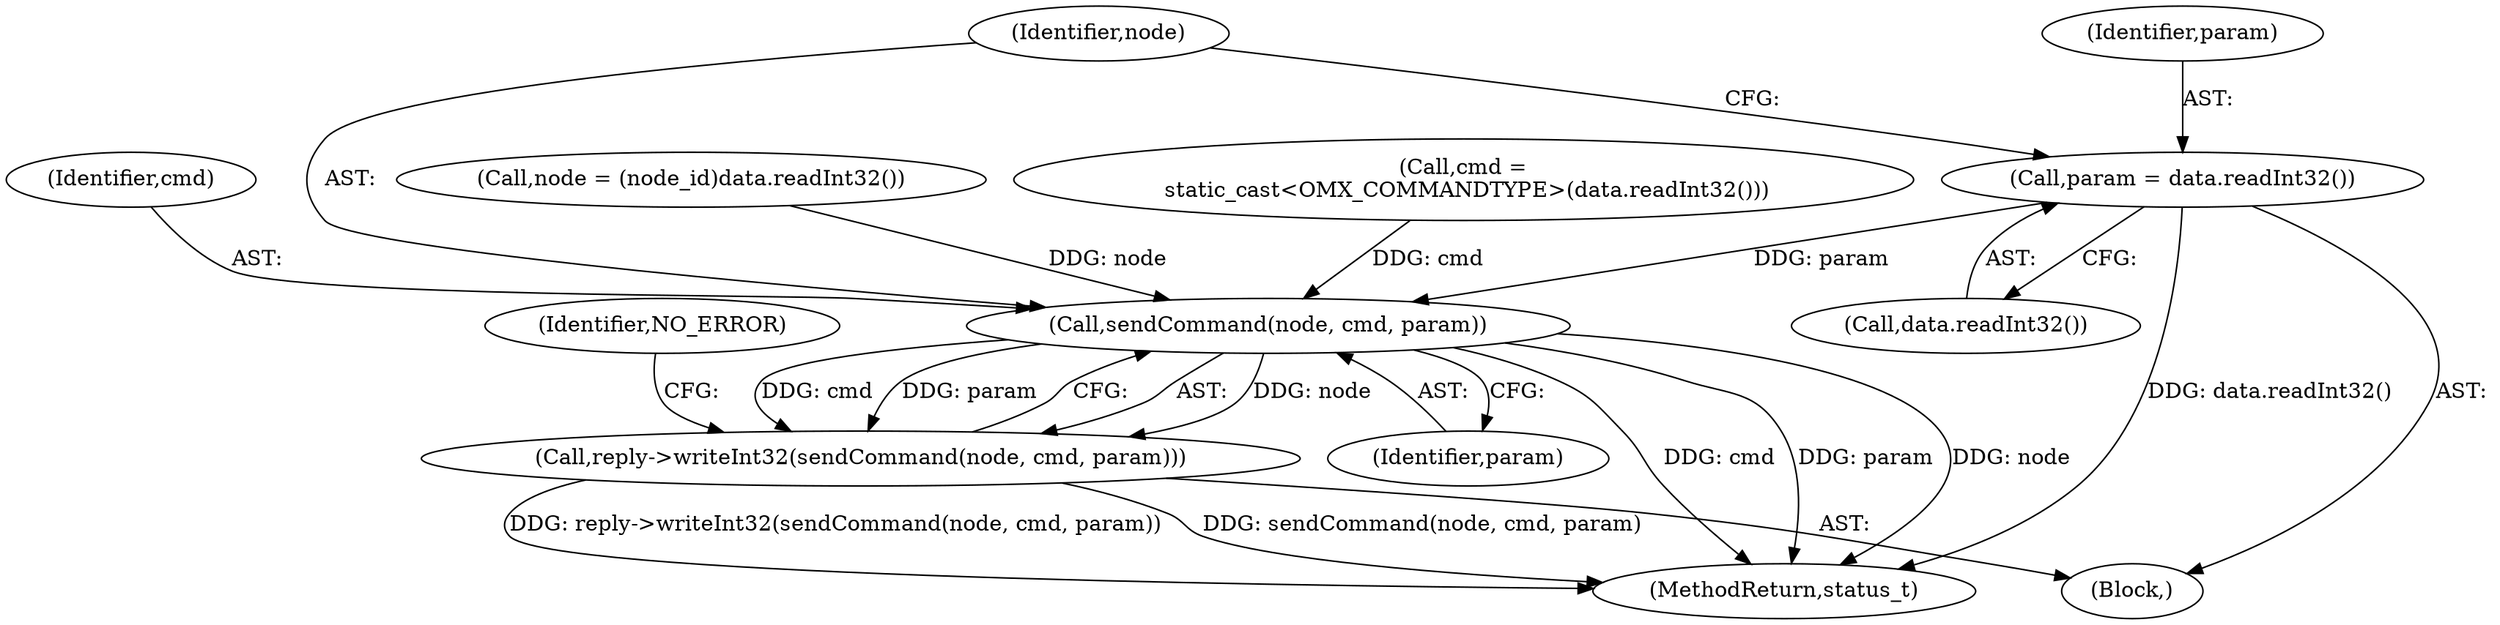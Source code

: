 digraph "0_Android_295c883fe3105b19bcd0f9e07d54c6b589fc5bff@API" {
"1000268" [label="(Call,param = data.readInt32())"];
"1000272" [label="(Call,sendCommand(node, cmd, param))"];
"1000271" [label="(Call,reply->writeInt32(sendCommand(node, cmd, param)))"];
"1000262" [label="(Call,cmd =\n static_cast<OMX_COMMANDTYPE>(data.readInt32()))"];
"1000256" [label="(Call,node = (node_id)data.readInt32())"];
"1001343" [label="(MethodReturn,status_t)"];
"1000277" [label="(Identifier,NO_ERROR)"];
"1000250" [label="(Block,)"];
"1000270" [label="(Call,data.readInt32())"];
"1000271" [label="(Call,reply->writeInt32(sendCommand(node, cmd, param)))"];
"1000268" [label="(Call,param = data.readInt32())"];
"1000275" [label="(Identifier,param)"];
"1000273" [label="(Identifier,node)"];
"1000274" [label="(Identifier,cmd)"];
"1000272" [label="(Call,sendCommand(node, cmd, param))"];
"1000269" [label="(Identifier,param)"];
"1000268" -> "1000250"  [label="AST: "];
"1000268" -> "1000270"  [label="CFG: "];
"1000269" -> "1000268"  [label="AST: "];
"1000270" -> "1000268"  [label="AST: "];
"1000273" -> "1000268"  [label="CFG: "];
"1000268" -> "1001343"  [label="DDG: data.readInt32()"];
"1000268" -> "1000272"  [label="DDG: param"];
"1000272" -> "1000271"  [label="AST: "];
"1000272" -> "1000275"  [label="CFG: "];
"1000273" -> "1000272"  [label="AST: "];
"1000274" -> "1000272"  [label="AST: "];
"1000275" -> "1000272"  [label="AST: "];
"1000271" -> "1000272"  [label="CFG: "];
"1000272" -> "1001343"  [label="DDG: param"];
"1000272" -> "1001343"  [label="DDG: cmd"];
"1000272" -> "1001343"  [label="DDG: node"];
"1000272" -> "1000271"  [label="DDG: node"];
"1000272" -> "1000271"  [label="DDG: cmd"];
"1000272" -> "1000271"  [label="DDG: param"];
"1000256" -> "1000272"  [label="DDG: node"];
"1000262" -> "1000272"  [label="DDG: cmd"];
"1000271" -> "1000250"  [label="AST: "];
"1000277" -> "1000271"  [label="CFG: "];
"1000271" -> "1001343"  [label="DDG: sendCommand(node, cmd, param)"];
"1000271" -> "1001343"  [label="DDG: reply->writeInt32(sendCommand(node, cmd, param))"];
}
